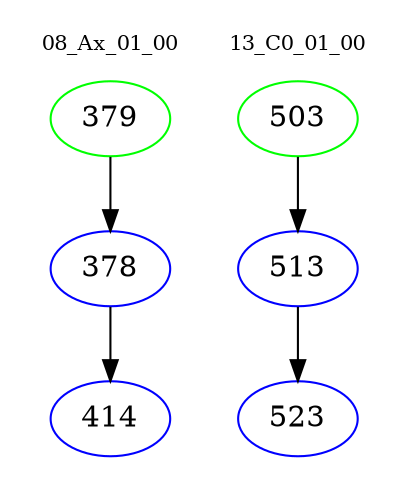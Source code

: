 digraph{
subgraph cluster_0 {
color = white
label = "08_Ax_01_00";
fontsize=10;
T0_379 [label="379", color="green"]
T0_379 -> T0_378 [color="black"]
T0_378 [label="378", color="blue"]
T0_378 -> T0_414 [color="black"]
T0_414 [label="414", color="blue"]
}
subgraph cluster_1 {
color = white
label = "13_C0_01_00";
fontsize=10;
T1_503 [label="503", color="green"]
T1_503 -> T1_513 [color="black"]
T1_513 [label="513", color="blue"]
T1_513 -> T1_523 [color="black"]
T1_523 [label="523", color="blue"]
}
}
